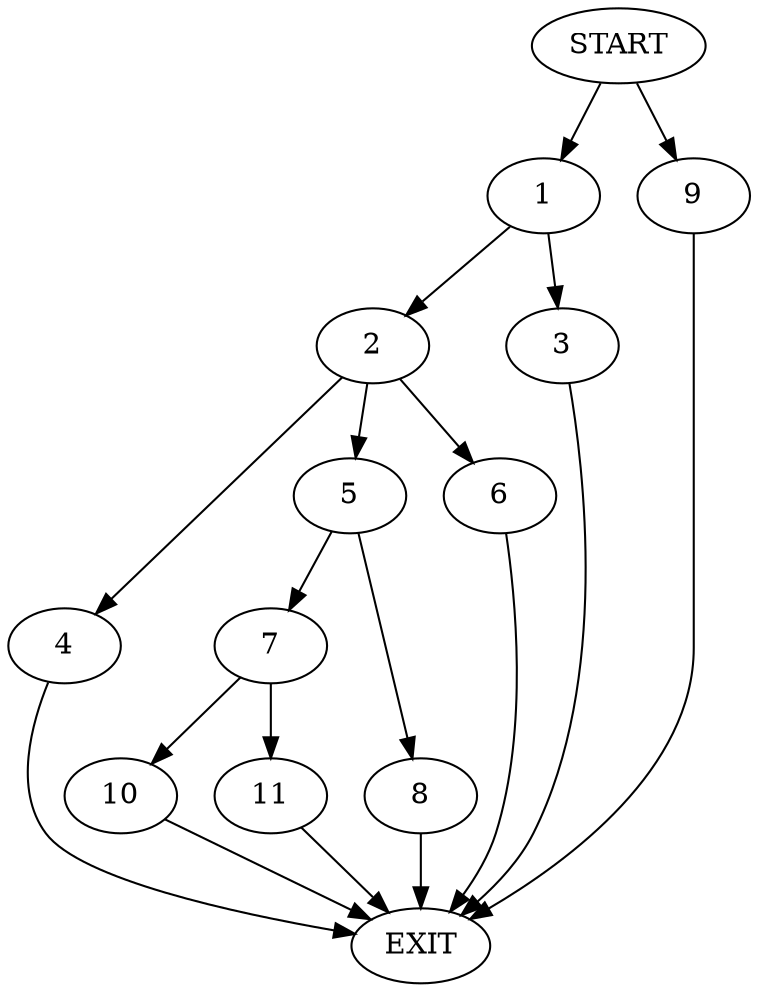 digraph {
0 [label="START"]
12 [label="EXIT"]
0 -> 1
1 -> 2
1 -> 3
2 -> 4
2 -> 5
2 -> 6
3 -> 12
5 -> 7
5 -> 8
6 -> 12
4 -> 12
0 -> 9
9 -> 12
8 -> 12
7 -> 10
7 -> 11
10 -> 12
11 -> 12
}

